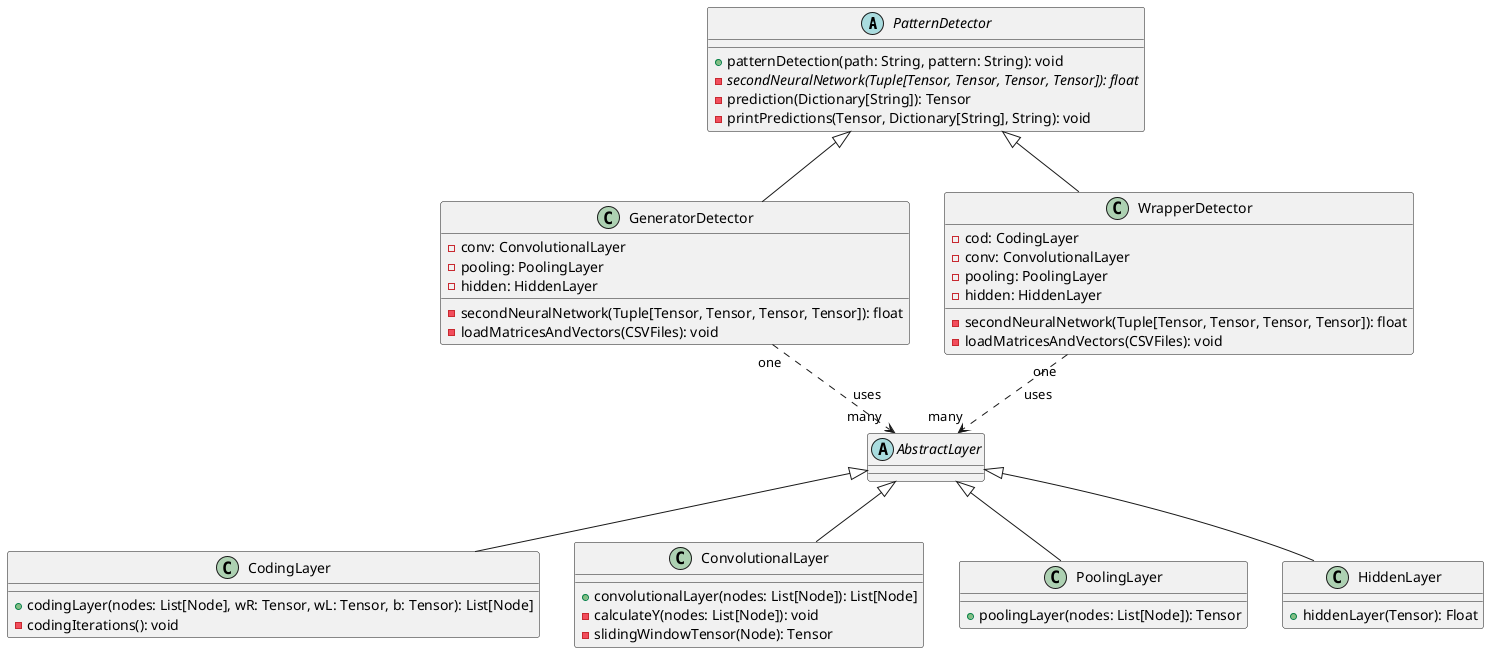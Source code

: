 @startuml Pattern_detector-model

abstract class PatternDetector {
    + patternDetection(path: String, pattern: String): void
    - {abstract} secondNeuralNetwork(Tuple[Tensor, Tensor, Tensor, Tensor]): float
    - prediction(Dictionary[String]): Tensor
    - printPredictions(Tensor, Dictionary[String], String): void
}


' Layers
class CodingLayer extends AbstractLayer{
    + codingLayer(nodes: List[Node], wR: Tensor, wL: Tensor, b: Tensor): List[Node]
    - codingIterations(): void
}

class ConvolutionalLayer extends AbstractLayer{
    + convolutionalLayer(nodes: List[Node]): List[Node]
    - calculateY(nodes: List[Node]): void
    - slidingWindowTensor(Node): Tensor
}


class PoolingLayer extends AbstractLayer{
    + poolingLayer(nodes: List[Node]): Tensor
}

class HiddenLayer extends AbstractLayer{
    + hiddenLayer(Tensor): Float
}

abstract class AbstractLayer {
}


'Test
class GeneratorDetector extends PatternDetector {
    - conv: ConvolutionalLayer
    - pooling: PoolingLayer
    - hidden: HiddenLayer
    - secondNeuralNetwork(Tuple[Tensor, Tensor, Tensor, Tensor]): float
    - loadMatricesAndVectors(CSVFiles): void
}

class WrapperDetector extends PatternDetector {
    - cod: CodingLayer
    - conv: ConvolutionalLayer
    - pooling: PoolingLayer
    - hidden: HiddenLayer
    - secondNeuralNetwork(Tuple[Tensor, Tensor, Tensor, Tensor]): float
    - loadMatricesAndVectors(CSVFiles): void
}



GeneratorDetector "one"..> "many" AbstractLayer: uses
WrapperDetector "one"..> "many" AbstractLayer: uses




@enduml